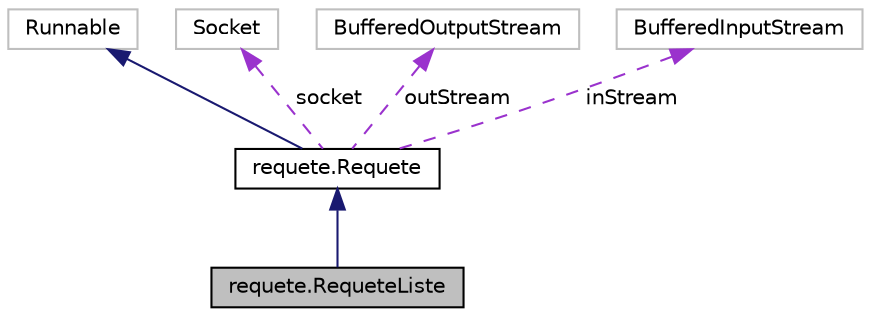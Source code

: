 digraph "requete.RequeteListe"
{
  edge [fontname="Helvetica",fontsize="10",labelfontname="Helvetica",labelfontsize="10"];
  node [fontname="Helvetica",fontsize="10",shape=record];
  Node3 [label="requete.RequeteListe",height=0.2,width=0.4,color="black", fillcolor="grey75", style="filled", fontcolor="black"];
  Node4 -> Node3 [dir="back",color="midnightblue",fontsize="10",style="solid",fontname="Helvetica"];
  Node4 [label="requete.Requete",height=0.2,width=0.4,color="black", fillcolor="white", style="filled",URL="$classrequete_1_1Requete.html",tooltip="classe abstraite définissant une requête d&#39;un client au serveur. "];
  Node5 -> Node4 [dir="back",color="midnightblue",fontsize="10",style="solid",fontname="Helvetica"];
  Node5 [label="Runnable",height=0.2,width=0.4,color="grey75", fillcolor="white", style="filled"];
  Node6 -> Node4 [dir="back",color="darkorchid3",fontsize="10",style="dashed",label=" socket" ,fontname="Helvetica"];
  Node6 [label="Socket",height=0.2,width=0.4,color="grey75", fillcolor="white", style="filled"];
  Node7 -> Node4 [dir="back",color="darkorchid3",fontsize="10",style="dashed",label=" outStream" ,fontname="Helvetica"];
  Node7 [label="BufferedOutputStream",height=0.2,width=0.4,color="grey75", fillcolor="white", style="filled"];
  Node8 -> Node4 [dir="back",color="darkorchid3",fontsize="10",style="dashed",label=" inStream" ,fontname="Helvetica"];
  Node8 [label="BufferedInputStream",height=0.2,width=0.4,color="grey75", fillcolor="white", style="filled"];
}
